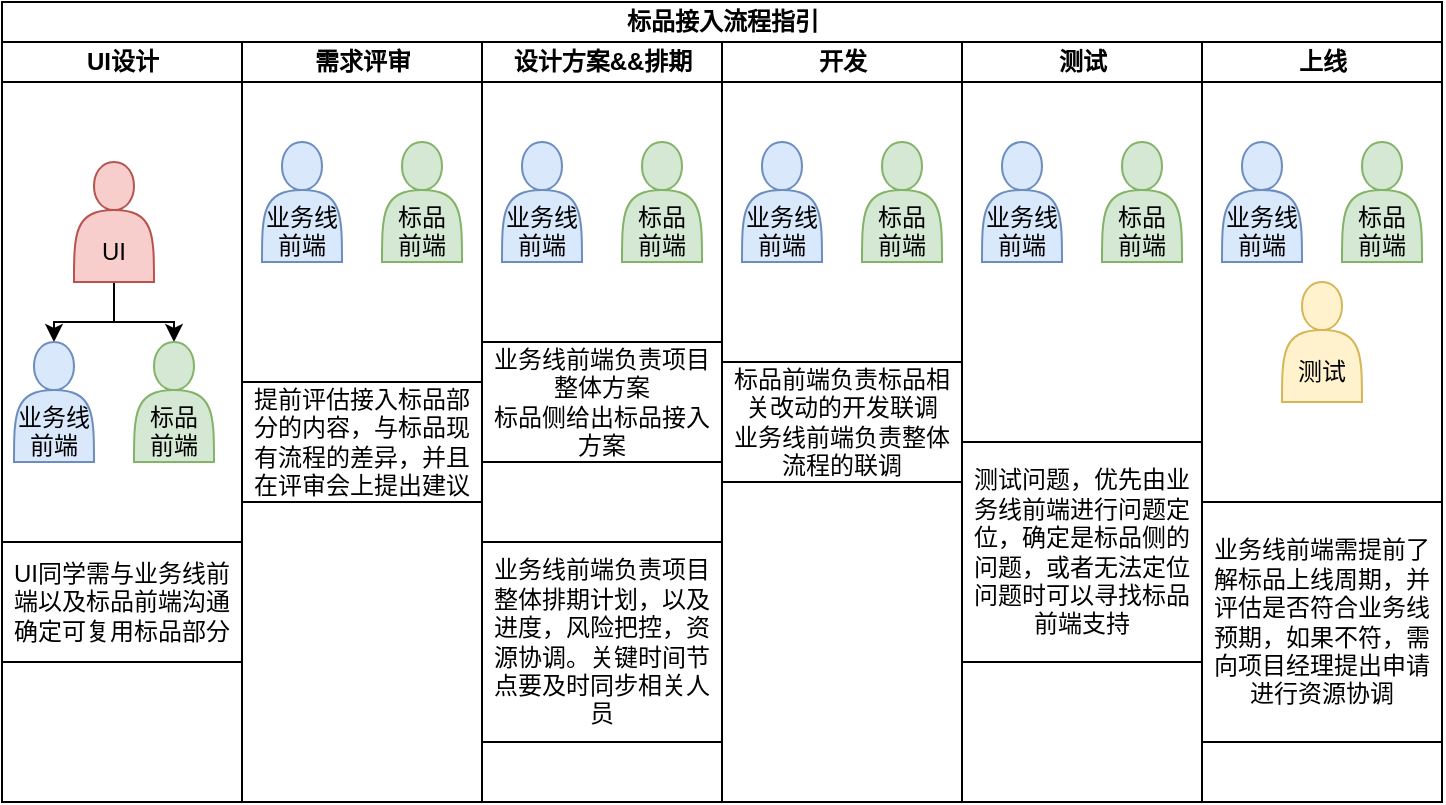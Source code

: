 <mxfile version="20.8.1" type="github">
  <diagram id="prtHgNgQTEPvFCAcTncT" name="Page-1">
    <mxGraphModel dx="1434" dy="796" grid="1" gridSize="10" guides="1" tooltips="1" connect="1" arrows="1" fold="1" page="1" pageScale="1" pageWidth="827" pageHeight="1169" math="0" shadow="0">
      <root>
        <mxCell id="0" />
        <mxCell id="1" parent="0" />
        <mxCell id="fzO1kDVEjoXicjIBNI7i-1" value="标品接入流程指引" style="swimlane;childLayout=stackLayout;resizeParent=1;resizeParentMax=0;startSize=20;html=1;" vertex="1" parent="1">
          <mxGeometry x="54" y="140" width="720" height="400" as="geometry" />
        </mxCell>
        <mxCell id="fzO1kDVEjoXicjIBNI7i-2" value="UI设计" style="swimlane;startSize=20;html=1;" vertex="1" parent="fzO1kDVEjoXicjIBNI7i-1">
          <mxGeometry y="20" width="120" height="380" as="geometry">
            <mxRectangle y="20" width="40" height="460" as="alternateBounds" />
          </mxGeometry>
        </mxCell>
        <mxCell id="fzO1kDVEjoXicjIBNI7i-13" style="edgeStyle=orthogonalEdgeStyle;rounded=0;orthogonalLoop=1;jettySize=auto;html=1;exitX=0.5;exitY=1;exitDx=0;exitDy=0;entryX=0.5;entryY=0;entryDx=0;entryDy=0;" edge="1" parent="fzO1kDVEjoXicjIBNI7i-2" source="fzO1kDVEjoXicjIBNI7i-9" target="fzO1kDVEjoXicjIBNI7i-10">
          <mxGeometry relative="1" as="geometry" />
        </mxCell>
        <mxCell id="fzO1kDVEjoXicjIBNI7i-14" style="edgeStyle=orthogonalEdgeStyle;rounded=0;orthogonalLoop=1;jettySize=auto;html=1;exitX=0.5;exitY=1;exitDx=0;exitDy=0;entryX=0.5;entryY=0;entryDx=0;entryDy=0;" edge="1" parent="fzO1kDVEjoXicjIBNI7i-2" source="fzO1kDVEjoXicjIBNI7i-9" target="fzO1kDVEjoXicjIBNI7i-11">
          <mxGeometry relative="1" as="geometry" />
        </mxCell>
        <mxCell id="fzO1kDVEjoXicjIBNI7i-9" value="&lt;br&gt;&lt;br&gt;UI" style="shape=actor;whiteSpace=wrap;html=1;fillColor=#f8cecc;strokeColor=#b85450;" vertex="1" parent="fzO1kDVEjoXicjIBNI7i-2">
          <mxGeometry x="36.0" y="60" width="40" height="60" as="geometry" />
        </mxCell>
        <mxCell id="fzO1kDVEjoXicjIBNI7i-10" value="&lt;br&gt;&lt;br&gt;业务线前端" style="shape=actor;whiteSpace=wrap;html=1;fillColor=#dae8fc;strokeColor=#6c8ebf;" vertex="1" parent="fzO1kDVEjoXicjIBNI7i-2">
          <mxGeometry x="6.0" y="150" width="40" height="60" as="geometry" />
        </mxCell>
        <mxCell id="fzO1kDVEjoXicjIBNI7i-11" value="&lt;br&gt;&lt;br&gt;标品&lt;br&gt;前端" style="shape=actor;whiteSpace=wrap;html=1;fillColor=#d5e8d4;strokeColor=#82b366;" vertex="1" parent="fzO1kDVEjoXicjIBNI7i-2">
          <mxGeometry x="66.0" y="150" width="40" height="60" as="geometry" />
        </mxCell>
        <mxCell id="fzO1kDVEjoXicjIBNI7i-16" value="&lt;span style=&quot;&quot;&gt;UI同学需与业务线前端以及标品前端沟通确定可复用标品部分&lt;/span&gt;" style="whiteSpace=wrap;html=1;" vertex="1" parent="fzO1kDVEjoXicjIBNI7i-2">
          <mxGeometry x="-4.547e-13" y="250" width="120" height="60" as="geometry" />
        </mxCell>
        <mxCell id="fzO1kDVEjoXicjIBNI7i-3" value="需求评审" style="swimlane;startSize=20;html=1;" vertex="1" parent="fzO1kDVEjoXicjIBNI7i-1">
          <mxGeometry x="120" y="20" width="120" height="380" as="geometry">
            <mxRectangle x="120" y="20" width="40" height="460" as="alternateBounds" />
          </mxGeometry>
        </mxCell>
        <mxCell id="fzO1kDVEjoXicjIBNI7i-17" value="&lt;br&gt;&lt;br&gt;业务线前端" style="shape=actor;whiteSpace=wrap;html=1;fillColor=#dae8fc;strokeColor=#6c8ebf;" vertex="1" parent="fzO1kDVEjoXicjIBNI7i-3">
          <mxGeometry x="10.0" y="50" width="40" height="60" as="geometry" />
        </mxCell>
        <mxCell id="fzO1kDVEjoXicjIBNI7i-18" value="&lt;br&gt;&lt;br&gt;标品&lt;br&gt;前端" style="shape=actor;whiteSpace=wrap;html=1;fillColor=#d5e8d4;strokeColor=#82b366;" vertex="1" parent="fzO1kDVEjoXicjIBNI7i-3">
          <mxGeometry x="70.0" y="50" width="40" height="60" as="geometry" />
        </mxCell>
        <mxCell id="fzO1kDVEjoXicjIBNI7i-19" value="提前评估接入标品部分的内容，与标品现有流程的差异，并且在评审会上提出建议" style="whiteSpace=wrap;html=1;" vertex="1" parent="fzO1kDVEjoXicjIBNI7i-3">
          <mxGeometry x="-4.547e-13" y="170" width="120" height="60" as="geometry" />
        </mxCell>
        <mxCell id="fzO1kDVEjoXicjIBNI7i-4" value="设计方案&amp;amp;&amp;amp;排期" style="swimlane;startSize=20;html=1;" vertex="1" parent="fzO1kDVEjoXicjIBNI7i-1">
          <mxGeometry x="240" y="20" width="120" height="380" as="geometry">
            <mxRectangle x="240" y="20" width="40" height="460" as="alternateBounds" />
          </mxGeometry>
        </mxCell>
        <mxCell id="fzO1kDVEjoXicjIBNI7i-20" value="&lt;br&gt;&lt;br&gt;业务线前端" style="shape=actor;whiteSpace=wrap;html=1;fillColor=#dae8fc;strokeColor=#6c8ebf;" vertex="1" parent="fzO1kDVEjoXicjIBNI7i-4">
          <mxGeometry x="10.0" y="50" width="40" height="60" as="geometry" />
        </mxCell>
        <mxCell id="fzO1kDVEjoXicjIBNI7i-21" value="&lt;br&gt;&lt;br&gt;标品&lt;br&gt;前端" style="shape=actor;whiteSpace=wrap;html=1;fillColor=#d5e8d4;strokeColor=#82b366;" vertex="1" parent="fzO1kDVEjoXicjIBNI7i-4">
          <mxGeometry x="70.0" y="50" width="40" height="60" as="geometry" />
        </mxCell>
        <mxCell id="fzO1kDVEjoXicjIBNI7i-22" value="业务线前端负责项目整体方案&lt;br&gt;标品侧给出标品接入方案" style="whiteSpace=wrap;html=1;" vertex="1" parent="fzO1kDVEjoXicjIBNI7i-4">
          <mxGeometry x="-4.547e-13" y="150" width="120" height="60" as="geometry" />
        </mxCell>
        <mxCell id="fzO1kDVEjoXicjIBNI7i-23" value="业务线前端负责项目整体排期计划，以及进度，风险把控，资源协调。关键时间节点要及时同步相关人员" style="whiteSpace=wrap;html=1;" vertex="1" parent="fzO1kDVEjoXicjIBNI7i-4">
          <mxGeometry x="-4.547e-13" y="250" width="120" height="100" as="geometry" />
        </mxCell>
        <mxCell id="fzO1kDVEjoXicjIBNI7i-5" value="开发" style="swimlane;startSize=20;html=1;" vertex="1" parent="fzO1kDVEjoXicjIBNI7i-1">
          <mxGeometry x="360" y="20" width="120" height="380" as="geometry">
            <mxRectangle x="360" y="20" width="40" height="460" as="alternateBounds" />
          </mxGeometry>
        </mxCell>
        <mxCell id="fzO1kDVEjoXicjIBNI7i-24" value="&lt;br&gt;&lt;br&gt;业务线前端" style="shape=actor;whiteSpace=wrap;html=1;fillColor=#dae8fc;strokeColor=#6c8ebf;" vertex="1" parent="fzO1kDVEjoXicjIBNI7i-5">
          <mxGeometry x="10.0" y="50" width="40" height="60" as="geometry" />
        </mxCell>
        <mxCell id="fzO1kDVEjoXicjIBNI7i-25" value="&lt;br&gt;&lt;br&gt;标品&lt;br&gt;前端" style="shape=actor;whiteSpace=wrap;html=1;fillColor=#d5e8d4;strokeColor=#82b366;" vertex="1" parent="fzO1kDVEjoXicjIBNI7i-5">
          <mxGeometry x="70.0" y="50" width="40" height="60" as="geometry" />
        </mxCell>
        <mxCell id="fzO1kDVEjoXicjIBNI7i-27" value="标品前端负责标品相关改动的开发联调&lt;br&gt;业务线前端负责整体流程的联调" style="whiteSpace=wrap;html=1;" vertex="1" parent="fzO1kDVEjoXicjIBNI7i-5">
          <mxGeometry x="-4.547e-13" y="160" width="120" height="60" as="geometry" />
        </mxCell>
        <mxCell id="fzO1kDVEjoXicjIBNI7i-6" value="测试" style="swimlane;startSize=20;html=1;" vertex="1" parent="fzO1kDVEjoXicjIBNI7i-1">
          <mxGeometry x="480" y="20" width="120" height="380" as="geometry">
            <mxRectangle x="480" y="20" width="40" height="460" as="alternateBounds" />
          </mxGeometry>
        </mxCell>
        <mxCell id="fzO1kDVEjoXicjIBNI7i-28" value="&lt;br&gt;&lt;br&gt;业务线前端" style="shape=actor;whiteSpace=wrap;html=1;fillColor=#dae8fc;strokeColor=#6c8ebf;" vertex="1" parent="fzO1kDVEjoXicjIBNI7i-6">
          <mxGeometry x="10.0" y="50" width="40" height="60" as="geometry" />
        </mxCell>
        <mxCell id="fzO1kDVEjoXicjIBNI7i-29" value="&lt;br&gt;&lt;br&gt;标品&lt;br&gt;前端" style="shape=actor;whiteSpace=wrap;html=1;fillColor=#d5e8d4;strokeColor=#82b366;" vertex="1" parent="fzO1kDVEjoXicjIBNI7i-6">
          <mxGeometry x="70.0" y="50" width="40" height="60" as="geometry" />
        </mxCell>
        <mxCell id="fzO1kDVEjoXicjIBNI7i-30" value="&lt;p class=&quot;sl-paragraph&quot;&gt;测试问题，优先由业务线前端进行问题定位，确定是标品侧的问题，或者无法定位问题时可以寻找标品前端支持&lt;/p&gt;" style="whiteSpace=wrap;html=1;" vertex="1" parent="fzO1kDVEjoXicjIBNI7i-6">
          <mxGeometry y="200" width="120" height="110" as="geometry" />
        </mxCell>
        <mxCell id="fzO1kDVEjoXicjIBNI7i-7" value="上线" style="swimlane;startSize=20;html=1;" vertex="1" parent="fzO1kDVEjoXicjIBNI7i-1">
          <mxGeometry x="600" y="20" width="120" height="380" as="geometry">
            <mxRectangle x="600" y="20" width="40" height="460" as="alternateBounds" />
          </mxGeometry>
        </mxCell>
        <mxCell id="fzO1kDVEjoXicjIBNI7i-31" value="&lt;br&gt;&lt;br&gt;业务线前端" style="shape=actor;whiteSpace=wrap;html=1;fillColor=#dae8fc;strokeColor=#6c8ebf;" vertex="1" parent="fzO1kDVEjoXicjIBNI7i-7">
          <mxGeometry x="10.0" y="50" width="40" height="60" as="geometry" />
        </mxCell>
        <mxCell id="fzO1kDVEjoXicjIBNI7i-32" value="&lt;br&gt;&lt;br&gt;标品&lt;br&gt;前端" style="shape=actor;whiteSpace=wrap;html=1;fillColor=#d5e8d4;strokeColor=#82b366;" vertex="1" parent="fzO1kDVEjoXicjIBNI7i-7">
          <mxGeometry x="70.0" y="50" width="40" height="60" as="geometry" />
        </mxCell>
        <mxCell id="fzO1kDVEjoXicjIBNI7i-33" value="&lt;br&gt;&lt;br&gt;测试" style="shape=actor;whiteSpace=wrap;html=1;fillColor=#fff2cc;strokeColor=#d6b656;" vertex="1" parent="fzO1kDVEjoXicjIBNI7i-7">
          <mxGeometry x="40.0" y="120" width="40" height="60" as="geometry" />
        </mxCell>
        <mxCell id="fzO1kDVEjoXicjIBNI7i-34" value="业务线前端需提前了解标品上线周期，并评估是否符合业务线预期，如果不符，需向项目经理提出申请进行资源协调" style="whiteSpace=wrap;html=1;" vertex="1" parent="fzO1kDVEjoXicjIBNI7i-7">
          <mxGeometry y="230" width="120" height="120" as="geometry" />
        </mxCell>
      </root>
    </mxGraphModel>
  </diagram>
</mxfile>
